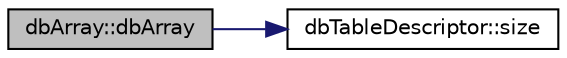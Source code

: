 digraph "dbArray::dbArray"
{
 // INTERACTIVE_SVG=YES
 // LATEX_PDF_SIZE
  edge [fontname="Helvetica",fontsize="10",labelfontname="Helvetica",labelfontsize="10"];
  node [fontname="Helvetica",fontsize="10",shape=record];
  rankdir="LR";
  Node1 [label="dbArray::dbArray",height=0.2,width=0.4,color="black", fillcolor="grey75", style="filled", fontcolor="black",tooltip=" "];
  Node1 -> Node2 [color="midnightblue",fontsize="10",style="solid"];
  Node2 [label="dbTableDescriptor::size",height=0.2,width=0.4,color="black", fillcolor="white", style="filled",URL="$classdbTableDescriptor.html#a4ed71b5eabf7d451b97ff29b1adcc986",tooltip=" "];
}
